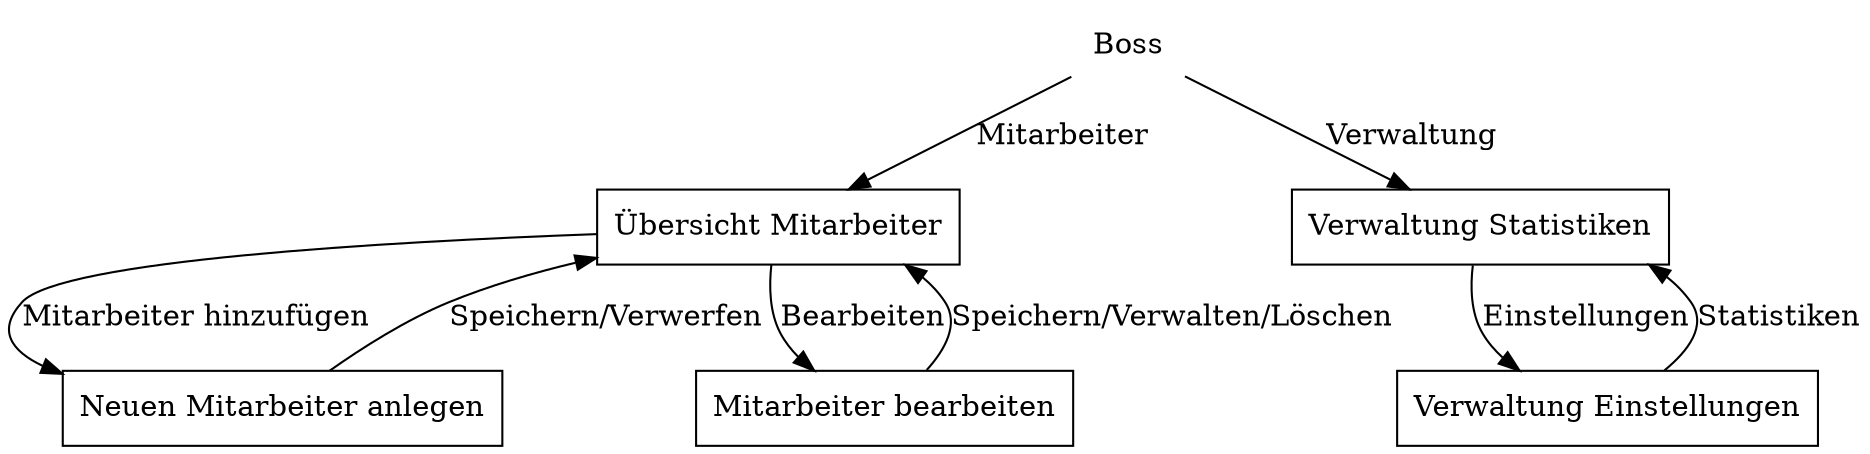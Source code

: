 digraph unregistered_user{
    node [shape=box];

    Boss[shape=plaintext];
    uebersicht_mitarbeiter[label="Übersicht Mitarbeiter"];
    Boss -> uebersicht_mitarbeiter[label="Mitarbeiter"];
    mitarbeiter_anlegen[label="Neuen Mitarbeiter anlegen"];
    uebersicht_mitarbeiter -> mitarbeiter_anlegen[label="Mitarbeiter hinzufügen"];
    mitarbeiter_anlegen -> uebersicht_mitarbeiter[label="Speichern/Verwerfen"];
    mitarbeiter_bearbeiten[label="Mitarbeiter bearbeiten"];
    uebersicht_mitarbeiter -> mitarbeiter_bearbeiten[label="Bearbeiten"];
    mitarbeiter_bearbeiten -> uebersicht_mitarbeiter[label="Speichern/Verwalten/Löschen"];

    Boss -> verwaltung_statistiken[label="Verwaltung"];
    verwaltung_statistiken[label="Verwaltung Statistiken"];
    verwaltung_einstellungen[label="Verwaltung Einstellungen"];
    verwaltung_statistiken -> verwaltung_einstellungen[label="Einstellungen"];
    verwaltung_einstellungen -> verwaltung_statistiken[label="Statistiken"];
}